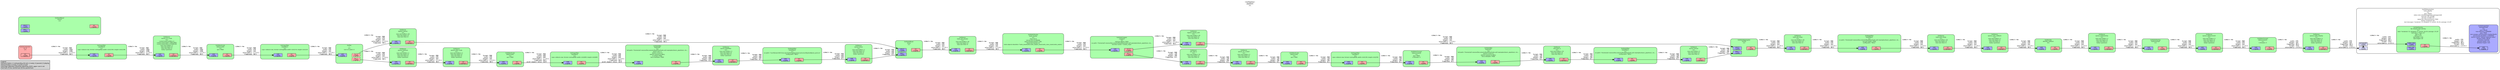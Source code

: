 digraph pipeline {
  rankdir=LR;
  fontname="sans";
  fontsize="10";
  labelloc=t;
  nodesep=.1;
  ranksep=.2;
  label="<GstPipeline>\npipeline0\n[>]";
  node [style="filled,rounded", shape=box, fontsize="9", fontname="sans", margin="0.0,0.0"];
  edge [labelfontsize="6", fontsize="9", fontname="monospace"];
  
  legend [
    pos="0,0!",
    margin="0.05,0.05",
    style="filled",
    label="Legend\lElement-States: [~] void-pending, [0] null, [-] ready, [=] paused, [>] playing\lPad-Activation: [-] none, [>] push, [<] pull\lPad-Flags: [b]locked, [f]lushing, [b]locking, [E]OS; upper-case is set\lPad-Task: [T] has started task, [t] has paused task\l",
  ];
  subgraph cluster_capsfilter3_0x28aeab40 {
    fontname="Bitstream Vera Sans";
    fontsize="8";
    style="filled,rounded";
    color=black;
    label="GstCapsFilter\ncapsfilter3\n[>]\ncaps=video/x-raw, format=(string)RGB, width=(int)128, height=(int)256";
    subgraph cluster_capsfilter3_0x28aeab40_sink {
      label="";
      style="invis";
      capsfilter3_0x28aeab40_sink_0x28ae4a40 [color=black, fillcolor="#aaaaff", label="sink\n[>][bfb]", height="0.2", style="filled,solid"];
    }

    subgraph cluster_capsfilter3_0x28aeab40_src {
      label="";
      style="invis";
      capsfilter3_0x28aeab40_src_0x28ae4c90 [color=black, fillcolor="#ffaaaa", label="src\n[>][bfb]", height="0.2", style="filled,solid"];
    }

    capsfilter3_0x28aeab40_sink_0x28ae4a40 -> capsfilter3_0x28aeab40_src_0x28ae4c90 [style="invis"];
    fillcolor="#aaffaa";
  }

  capsfilter3_0x28aeab40_src_0x28ae4c90 -> videoconvert0_0x28a75500_sink_0x28aa8e60 [label="video/x-raw\l              format: RGB\l               width: 128\l              height: 256\l           framerate: 0/1\l"]
  subgraph cluster_capsfilter2_0x28aea800 {
    fontname="Bitstream Vera Sans";
    fontsize="8";
    style="filled,rounded";
    color=black;
    label="GstCapsFilter\ncapsfilter2\n[>]\ncaps=video/x-raw, format=(string)RGB, width=(int)640, height=(int)640";
    subgraph cluster_capsfilter2_0x28aea800_sink {
      label="";
      style="invis";
      capsfilter2_0x28aea800_sink_0x28ae45a0 [color=black, fillcolor="#aaaaff", label="sink\n[>][bfb]", height="0.2", style="filled,solid"];
    }

    subgraph cluster_capsfilter2_0x28aea800_src {
      label="";
      style="invis";
      capsfilter2_0x28aea800_src_0x28ae47f0 [color=black, fillcolor="#ffaaaa", label="src\n[>][bfb]", height="0.2", style="filled,solid"];
    }

    capsfilter2_0x28aea800_sink_0x28ae45a0 -> capsfilter2_0x28aea800_src_0x28ae47f0 [style="invis"];
    fillcolor="#aaffaa";
  }

  capsfilter2_0x28aea800_src_0x28ae47f0 -> hailonet0_0x28a90040_sink_0x28a78fc0 [label="video/x-raw\l              format: RGB\l               width: 640\l              height: 640\l         colorimetry: 1:1:5:1\l           framerate: 30/1\l  pixel-aspect-ratio: 16/9\l"]
  subgraph cluster_capsfilter1_0x28aea4c0 {
    fontname="Bitstream Vera Sans";
    fontsize="8";
    style="filled,rounded";
    color=black;
    label="GstCapsFilter\ncapsfilter1\n[>]\ncaps=video/x-raw, format=(string)RGB, width=(int)576, height=(int)324";
    subgraph cluster_capsfilter1_0x28aea4c0_sink {
      label="";
      style="invis";
      capsfilter1_0x28aea4c0_sink_0x28ae4100 [color=black, fillcolor="#aaaaff", label="sink\n[>][bfb]", height="0.2", style="filled,solid"];
    }

    subgraph cluster_capsfilter1_0x28aea4c0_src {
      label="";
      style="invis";
      capsfilter1_0x28aea4c0_src_0x28ae4350 [color=black, fillcolor="#ffaaaa", label="src\n[>][bfb]", height="0.2", style="filled,solid"];
    }

    capsfilter1_0x28aea4c0_sink_0x28ae4100 -> capsfilter1_0x28aea4c0_src_0x28ae4350 [style="invis"];
    fillcolor="#aaffaa";
  }

  capsfilter1_0x28aea4c0_src_0x28ae4350 -> t_0x28a5b150_sink_0x28a577f0 [label="video/x-raw\l              format: RGB\l               width: 576\l              height: 324\l         colorimetry: 1:1:5:1\l           framerate: 30/1\l"]
  subgraph cluster_capsfilter0_0x28aea180 {
    fontname="Bitstream Vera Sans";
    fontsize="8";
    style="filled,rounded";
    color=black;
    label="GstCapsFilter\ncapsfilter0\n[>]\ncaps=video/x-raw, format=(string)RGB, width=(int)2304, height=(int)1296";
    subgraph cluster_capsfilter0_0x28aea180_sink {
      label="";
      style="invis";
      capsfilter0_0x28aea180_sink_0x28acbb20 [color=black, fillcolor="#aaaaff", label="sink\n[>][bfb]", height="0.2", style="filled,solid"];
    }

    subgraph cluster_capsfilter0_0x28aea180_src {
      label="";
      style="invis";
      capsfilter0_0x28aea180_src_0x28acbd70 [color=black, fillcolor="#ffaaaa", label="src\n[>][bfb]", height="0.2", style="filled,solid"];
    }

    capsfilter0_0x28aea180_sink_0x28acbb20 -> capsfilter0_0x28aea180_src_0x28acbd70 [style="invis"];
    fillcolor="#aaffaa";
  }

  capsfilter0_0x28aea180_src_0x28acbd70 -> queue_src_scale_0x28a66130_sink_0x28a56eb0 [label="video/x-raw\l              format: RGB\l               width: 2304\l              height: 1296\l         colorimetry: 1:1:5:1\l           framerate: 30/1\l"]
  subgraph cluster_hailo_display_0x28ae6050 {
    fontname="Bitstream Vera Sans";
    fontsize="8";
    style="filled,rounded";
    color=black;
    label="GstFPSDisplaySink\nhailo_display\n[>]\nsync=FALSE\nvideo-sink=(GstXvImageSink) xvimagesink0\nmax-fps=26.335588\nmin-fps=22.865733\nsignal-fps-measurements=TRUE\nframes-rendered=64\nlast-message=\"rendered: 53, dropped: 0, current: 26.34, average: 25.20\"";
    subgraph cluster_hailo_display_0x28ae6050_sink {
      label="";
      style="invis";
      _proxypad0_0x28a602b0 [color=black, fillcolor="#ddddff", label="proxypad0\n[>][bfb]", height="0.2", style="filled,solid"];
    hailo_display_0x28ae6050_sink_0x28ae8050 -> _proxypad0_0x28a602b0 [style=dashed, minlen=0]
      hailo_display_0x28ae6050_sink_0x28ae8050 [color=black, fillcolor="#ddddff", label="sink\n[>][bfb]", height="0.2", style="filled,solid"];
    }

    fillcolor="#ffffff";
    subgraph cluster_fps_display_text_overlay_0x2c064050 {
      fontname="Bitstream Vera Sans";
      fontsize="8";
      style="filled,rounded";
      color=black;
      label="GstTextOverlay\nfps-display-text-overlay\n[>]\ntext=\"rendered: 53, dropped: 0, current: 26.34, average: 25.20\"\nfont-desc=\"Sans 15\"\ntext-x=29\ntext-y=277\ntext-width=516\ntext-height=20";
      subgraph cluster_fps_display_text_overlay_0x2c064050_sink {
        label="";
        style="invis";
        fps_display_text_overlay_0x2c064050_video_sink_0x28ae4ee0 [color=black, fillcolor="#aaaaff", label="video_sink\n[>][bfb]", height="0.2", style="filled,solid"];
        fps_display_text_overlay_0x2c064050_text_sink_0x28ae5130 [color=black, fillcolor="#aaaaff", label="text_sink\n[>][bfb]", height="0.2", style="filled,solid"];
      }

      subgraph cluster_fps_display_text_overlay_0x2c064050_src {
        label="";
        style="invis";
        fps_display_text_overlay_0x2c064050_src_0x28ae5380 [color=black, fillcolor="#ffaaaa", label="src\n[>][bfb]", height="0.2", style="filled,solid"];
      }

      fps_display_text_overlay_0x2c064050_video_sink_0x28ae4ee0 -> fps_display_text_overlay_0x2c064050_src_0x28ae5380 [style="invis"];
      fillcolor="#aaffaa";
    }

    _proxypad0_0x28a602b0 -> fps_display_text_overlay_0x2c064050_video_sink_0x28ae4ee0 [label="video/x-raw\l               width: 576\l              height: 324\l           framerate: 30/1\l              format: YV12\l         colorimetry: 2:4:5:1\l"]
    fps_display_text_overlay_0x2c064050_src_0x28ae5380 -> xvimagesink0_0x28ae0760_sink_0x28acb8d0 [label="video/x-raw\l               width: 576\l              height: 324\l           framerate: 30/1\l              format: YV12\l         colorimetry: 2:4:5:1\l"]
    subgraph cluster_xvimagesink0_0x28ae0760 {
      fontname="Bitstream Vera Sans";
      fontsize="8";
      style="filled,rounded";
      color=black;
      label="GstXvImageSink\nxvimagesink0\n[>]\nsync=FALSE\nmax-lateness=5000000\nqos=TRUE\nlast-sample=((GstSample*) 0x28a39e20)\nprocessing-deadline=15000000\ndevice-name=\"glamor textured video\"\ndouble-buffer=FALSE\ncolorkey=526352\nwindow-width=576\nwindow-height=324";
      subgraph cluster_xvimagesink0_0x28ae0760_sink {
        label="";
        style="invis";
        xvimagesink0_0x28ae0760_sink_0x28acb8d0 [color=black, fillcolor="#aaaaff", label="sink\n[>][bfb]", height="0.2", style="filled,solid"];
      }

      fillcolor="#aaaaff";
    }

  }

  subgraph cluster_queue_hailo_display_0x28aad500 {
    fontname="Bitstream Vera Sans";
    fontsize="8";
    style="filled,rounded";
    color=black;
    label="GstQueue\nqueue_hailo_display\n[>]\nmax-size-buffers=3\nmax-size-bytes=0\nmax-size-time=0\nleaky=upstream";
    subgraph cluster_queue_hailo_display_0x28aad500_sink {
      label="";
      style="invis";
      queue_hailo_display_0x28aad500_sink_0x28acb430 [color=black, fillcolor="#aaaaff", label="sink\n[>][bfb]", height="0.2", style="filled,solid"];
    }

    subgraph cluster_queue_hailo_display_0x28aad500_src {
      label="";
      style="invis";
      queue_hailo_display_0x28aad500_src_0x28acb680 [color=black, fillcolor="#ffaaaa", label="src\n[>][bfb][T]", height="0.2", style="filled,solid"];
    }

    queue_hailo_display_0x28aad500_sink_0x28acb430 -> queue_hailo_display_0x28aad500_src_0x28acb680 [style="invis"];
    fillcolor="#aaffaa";
  }

  queue_hailo_display_0x28aad500_src_0x28acb680 -> hailo_display_0x28ae6050_sink_0x28ae8050 [label="video/x-raw\l               width: 576\l              height: 324\l           framerate: 30/1\l              format: YV12\l         colorimetry: 2:4:5:1\l"]
  subgraph cluster_videoconvert1_0x28a759e0 {
    fontname="Bitstream Vera Sans";
    fontsize="8";
    style="filled,rounded";
    color=black;
    label="GstVideoConvert\nvideoconvert1\n[>]\nn-threads=3";
    subgraph cluster_videoconvert1_0x28a759e0_sink {
      label="";
      style="invis";
      videoconvert1_0x28a759e0_sink_0x28acaf90 [color=black, fillcolor="#aaaaff", label="sink\n[>][bfb]", height="0.2", style="filled,solid"];
    }

    subgraph cluster_videoconvert1_0x28a759e0_src {
      label="";
      style="invis";
      videoconvert1_0x28a759e0_src_0x28acb1e0 [color=black, fillcolor="#ffaaaa", label="src\n[>][bfb]", height="0.2", style="filled,solid"];
    }

    videoconvert1_0x28a759e0_sink_0x28acaf90 -> videoconvert1_0x28a759e0_src_0x28acb1e0 [style="invis"];
    fillcolor="#aaffaa";
  }

  videoconvert1_0x28a759e0_src_0x28acb1e0 -> queue_hailo_display_0x28aad500_sink_0x28acb430 [label="video/x-raw\l               width: 576\l              height: 324\l           framerate: 30/1\l              format: YV12\l         colorimetry: 2:4:5:1\l"]
  subgraph cluster_queue_videoconvert_0x28aad200 {
    fontname="Bitstream Vera Sans";
    fontsize="8";
    style="filled,rounded";
    color=black;
    label="GstQueue\nqueue_videoconvert\n[>]\nmax-size-buffers=3\nmax-size-bytes=0\nmax-size-time=0\nleaky=upstream";
    subgraph cluster_queue_videoconvert_0x28aad200_sink {
      label="";
      style="invis";
      queue_videoconvert_0x28aad200_sink_0x28acaaf0 [color=black, fillcolor="#aaaaff", label="sink\n[>][bfb]", height="0.2", style="filled,solid"];
    }

    subgraph cluster_queue_videoconvert_0x28aad200_src {
      label="";
      style="invis";
      queue_videoconvert_0x28aad200_src_0x28acad40 [color=black, fillcolor="#ffaaaa", label="src\n[>][bfb][T]", height="0.2", style="filled,solid"];
    }

    queue_videoconvert_0x28aad200_sink_0x28acaaf0 -> queue_videoconvert_0x28aad200_src_0x28acad40 [style="invis"];
    fillcolor="#aaffaa";
  }

  queue_videoconvert_0x28aad200_src_0x28acad40 -> videoconvert1_0x28a759e0_sink_0x28acaf90 [label="video/x-raw\l              format: RGB\l               width: 576\l              height: 324\l         colorimetry: 1:1:5:1\l           framerate: 30/1\l"]
  subgraph cluster_hailooverlay0_0x28ace270 {
    fontname="Bitstream Vera Sans";
    fontsize="8";
    style="filled,rounded";
    color=black;
    label="GstHailoOverlay\nhailooverlay0\n[>]";
    subgraph cluster_hailooverlay0_0x28ace270_sink {
      label="";
      style="invis";
      hailooverlay0_0x28ace270_sink_0x28aca650 [color=black, fillcolor="#aaaaff", label="sink\n[>][bfb]", height="0.2", style="filled,solid"];
    }

    subgraph cluster_hailooverlay0_0x28ace270_src {
      label="";
      style="invis";
      hailooverlay0_0x28ace270_src_0x28aca8a0 [color=black, fillcolor="#ffaaaa", label="src\n[>][bfb]", height="0.2", style="filled,solid"];
    }

    hailooverlay0_0x28ace270_sink_0x28aca650 -> hailooverlay0_0x28ace270_src_0x28aca8a0 [style="invis"];
    fillcolor="#aaffaa";
  }

  hailooverlay0_0x28ace270_src_0x28aca8a0 -> queue_videoconvert_0x28aad200_sink_0x28acaaf0 [label="video/x-raw\l              format: RGB\l               width: 576\l              height: 324\l         colorimetry: 1:1:5:1\l           framerate: 30/1\l"]
  subgraph cluster_queue_hailooverlay_0x28aacf00 {
    fontname="Bitstream Vera Sans";
    fontsize="8";
    style="filled,rounded";
    color=black;
    label="GstQueue\nqueue_hailooverlay\n[>]\nmax-size-buffers=3\nmax-size-bytes=0\nmax-size-time=0\nleaky=upstream";
    subgraph cluster_queue_hailooverlay_0x28aacf00_sink {
      label="";
      style="invis";
      queue_hailooverlay_0x28aacf00_sink_0x28aca1b0 [color=black, fillcolor="#aaaaff", label="sink\n[>][bfb]", height="0.2", style="filled,solid"];
    }

    subgraph cluster_queue_hailooverlay_0x28aacf00_src {
      label="";
      style="invis";
      queue_hailooverlay_0x28aacf00_src_0x28aca400 [color=black, fillcolor="#ffaaaa", label="src\n[>][bfb][T]", height="0.2", style="filled,solid"];
    }

    queue_hailooverlay_0x28aacf00_sink_0x28aca1b0 -> queue_hailooverlay_0x28aacf00_src_0x28aca400 [style="invis"];
    fillcolor="#aaffaa";
  }

  queue_hailooverlay_0x28aacf00_src_0x28aca400 -> hailooverlay0_0x28ace270_sink_0x28aca650 [label="video/x-raw\l              format: RGB\l               width: 576\l              height: 324\l         colorimetry: 1:1:5:1\l           framerate: 30/1\l"]
  subgraph cluster_identity_callback_0x28ac42c0 {
    fontname="Bitstream Vera Sans";
    fontsize="8";
    style="filled,rounded";
    color=black;
    label="GstIdentity\nidentity_callback\n[>]";
    subgraph cluster_identity_callback_0x28ac42c0_sink {
      label="";
      style="invis";
      identity_callback_0x28ac42c0_sink_0x28ab5a40 [color=black, fillcolor="#aaaaff", label="sink\n[>][bfb]", height="0.2", style="filled,solid"];
    }

    subgraph cluster_identity_callback_0x28ac42c0_src {
      label="";
      style="invis";
      identity_callback_0x28ac42c0_src_0x28ab5c90 [color=black, fillcolor="#ffaaaa", label="src\n[>][bfb]", height="0.2", style="filled,solid"];
    }

    identity_callback_0x28ac42c0_sink_0x28ab5a40 -> identity_callback_0x28ac42c0_src_0x28ab5c90 [style="invis"];
    fillcolor="#aaffaa";
  }

  identity_callback_0x28ac42c0_src_0x28ab5c90 -> queue_hailooverlay_0x28aacf00_sink_0x28aca1b0 [label="video/x-raw\l              format: RGB\l               width: 576\l              height: 324\l         colorimetry: 1:1:5:1\l           framerate: 30/1\l"]
  subgraph cluster_queue_user_callback_0x28aacc00 {
    fontname="Bitstream Vera Sans";
    fontsize="8";
    style="filled,rounded";
    color=black;
    label="GstQueue\nqueue_user_callback\n[>]\nmax-size-buffers=3\nmax-size-bytes=0\nmax-size-time=0\nleaky=upstream";
    subgraph cluster_queue_user_callback_0x28aacc00_sink {
      label="";
      style="invis";
      queue_user_callback_0x28aacc00_sink_0x28ab55a0 [color=black, fillcolor="#aaaaff", label="sink\n[>][bfb]", height="0.2", style="filled,solid"];
    }

    subgraph cluster_queue_user_callback_0x28aacc00_src {
      label="";
      style="invis";
      queue_user_callback_0x28aacc00_src_0x28ab57f0 [color=black, fillcolor="#ffaaaa", label="src\n[>][bfb][T]", height="0.2", style="filled,solid"];
    }

    queue_user_callback_0x28aacc00_sink_0x28ab55a0 -> queue_user_callback_0x28aacc00_src_0x28ab57f0 [style="invis"];
    fillcolor="#aaffaa";
  }

  queue_user_callback_0x28aacc00_src_0x28ab57f0 -> identity_callback_0x28ac42c0_sink_0x28ab5a40 [label="video/x-raw\l              format: RGB\l               width: 576\l              height: 324\l         colorimetry: 1:1:5:1\l           framerate: 30/1\l"]
  subgraph cluster_hailo_post_draw_0x28aac900 {
    fontname="Bitstream Vera Sans";
    fontsize="8";
    style="filled,rounded";
    color=black;
    label="GstQueue\nhailo_post_draw\n[>]\nmax-size-buffers=30\nmax-size-bytes=0\nmax-size-time=0";
    subgraph cluster_hailo_post_draw_0x28aac900_sink {
      label="";
      style="invis";
      hailo_post_draw_0x28aac900_sink_0x28ab5100 [color=black, fillcolor="#aaaaff", label="sink\n[>][bfb]", height="0.2", style="filled,solid"];
    }

    subgraph cluster_hailo_post_draw_0x28aac900_src {
      label="";
      style="invis";
      hailo_post_draw_0x28aac900_src_0x28ab5350 [color=black, fillcolor="#ffaaaa", label="src\n[>][bfb][T]", height="0.2", style="filled,solid"];
    }

    hailo_post_draw_0x28aac900_sink_0x28ab5100 -> hailo_post_draw_0x28aac900_src_0x28ab5350 [style="invis"];
    fillcolor="#aaffaa";
  }

  hailo_post_draw_0x28aac900_src_0x28ab5350 -> queue_user_callback_0x28aacc00_sink_0x28ab55a0 [label="video/x-raw\l              format: RGB\l               width: 576\l              height: 324\l         colorimetry: 1:1:5:1\l           framerate: 30/1\l"]
  subgraph cluster_hailofilter2_0x28a9a810 {
    fontname="Bitstream Vera Sans";
    fontsize="8";
    style="filled,rounded";
    color=black;
    label="GstHailofilter\nhailofilter2\n[>]\nso-path=\"/home/rpi5-reanov/Documents/RoadFlea/hailo-rpi5-examples/basic_pipelines/../re…\nuse-gst-buffer=TRUE\nconfig-path=\"NULL\"";
    subgraph cluster_hailofilter2_0x28a9a810_sink {
      label="";
      style="invis";
      hailofilter2_0x28a9a810_sink_0x28ab4c60 [color=black, fillcolor="#aaaaff", label="sink\n[>][bfb]", height="0.2", style="filled,solid"];
    }

    subgraph cluster_hailofilter2_0x28a9a810_src {
      label="";
      style="invis";
      hailofilter2_0x28a9a810_src_0x28ab4eb0 [color=black, fillcolor="#ffaaaa", label="src\n[>][bfb]", height="0.2", style="filled,solid"];
    }

    hailofilter2_0x28a9a810_sink_0x28ab4c60 -> hailofilter2_0x28a9a810_src_0x28ab4eb0 [style="invis"];
    fillcolor="#aaffaa";
  }

  hailofilter2_0x28a9a810_src_0x28ab4eb0 -> hailo_post_draw_0x28aac900_sink_0x28ab5100 [label="video/x-raw\l              format: RGB\l               width: 576\l              height: 324\l         colorimetry: 1:1:5:1\l           framerate: 30/1\l"]
  subgraph cluster_hailo_pre_draw_0x28aac600 {
    fontname="Bitstream Vera Sans";
    fontsize="8";
    style="filled,rounded";
    color=black;
    label="GstQueue\nhailo_pre_draw\n[>]\nmax-size-buffers=30\nmax-size-bytes=0\nmax-size-time=0";
    subgraph cluster_hailo_pre_draw_0x28aac600_sink {
      label="";
      style="invis";
      hailo_pre_draw_0x28aac600_sink_0x28ab47c0 [color=black, fillcolor="#aaaaff", label="sink\n[>][bfb]", height="0.2", style="filled,solid"];
    }

    subgraph cluster_hailo_pre_draw_0x28aac600_src {
      label="";
      style="invis";
      hailo_pre_draw_0x28aac600_src_0x28ab4a10 [color=black, fillcolor="#ffaaaa", label="src\n[>][bfb][T]", height="0.2", style="filled,solid"];
    }

    hailo_pre_draw_0x28aac600_sink_0x28ab47c0 -> hailo_pre_draw_0x28aac600_src_0x28ab4a10 [style="invis"];
    fillcolor="#aaffaa";
  }

  hailo_pre_draw_0x28aac600_src_0x28ab4a10 -> hailofilter2_0x28a9a810_sink_0x28ab4c60 [label="video/x-raw\l              format: RGB\l               width: 576\l              height: 324\l         colorimetry: 1:1:5:1\l           framerate: 30/1\l"]
  subgraph cluster_queue_hmux2_0x28aac300 {
    fontname="Bitstream Vera Sans";
    fontsize="8";
    style="filled,rounded";
    color=black;
    label="GstQueue\nqueue_hmux2\n[>]\nmax-size-buffers=3\nmax-size-bytes=0\nmax-size-time=0";
    subgraph cluster_queue_hmux2_0x28aac300_sink {
      label="";
      style="invis";
      queue_hmux2_0x28aac300_sink_0x28ab4320 [color=black, fillcolor="#aaaaff", label="sink\n[>][bfb]", height="0.2", style="filled,solid"];
    }

    subgraph cluster_queue_hmux2_0x28aac300_src {
      label="";
      style="invis";
      queue_hmux2_0x28aac300_src_0x28ab4570 [color=black, fillcolor="#ffaaaa", label="src\n[>][bfb][T]", height="0.2", style="filled,solid"];
    }

    queue_hmux2_0x28aac300_sink_0x28ab4320 -> queue_hmux2_0x28aac300_src_0x28ab4570 [style="invis"];
    fillcolor="#aaffaa";
  }

  queue_hmux2_0x28aac300_src_0x28ab4570 -> hmux2_0x28a55430_sink_1_0x28a9d660 [label="video/x-raw\l              format: RGB\l               width: 128\l              height: 256\l           framerate: 0/1\l"]
  subgraph cluster_hailofilter1_0x28a9a4a0 {
    fontname="Bitstream Vera Sans";
    fontsize="8";
    style="filled,rounded";
    color=black;
    label="GstHailofilter\nhailofilter1\n[>]\nso-path=\"/home/rpi5-reanov/Documents/RoadFlea/hailo-rpi5-examples/basic_pipelines/../re…\nconfig-path=\"NULL\"";
    subgraph cluster_hailofilter1_0x28a9a4a0_sink {
      label="";
      style="invis";
      hailofilter1_0x28a9a4a0_sink_0x28aa9c40 [color=black, fillcolor="#aaaaff", label="sink\n[>][bfb]", height="0.2", style="filled,solid"];
    }

    subgraph cluster_hailofilter1_0x28a9a4a0_src {
      label="";
      style="invis";
      hailofilter1_0x28a9a4a0_src_0x28ab40d0 [color=black, fillcolor="#ffaaaa", label="src\n[>][bfb]", height="0.2", style="filled,solid"];
    }

    hailofilter1_0x28a9a4a0_sink_0x28aa9c40 -> hailofilter1_0x28a9a4a0_src_0x28ab40d0 [style="invis"];
    fillcolor="#aaffaa";
  }

  hailofilter1_0x28a9a4a0_src_0x28ab40d0 -> queue_hmux2_0x28aac300_sink_0x28ab4320 [label="video/x-raw\l              format: RGB\l               width: 128\l              height: 256\l           framerate: 0/1\l"]
  subgraph cluster_reid_post_q_0x28aac000 {
    fontname="Bitstream Vera Sans";
    fontsize="8";
    style="filled,rounded";
    color=black;
    label="GstQueue\nreid_post_q\n[>]\nmax-size-buffers=10\nmax-size-bytes=0\nmax-size-time=0";
    subgraph cluster_reid_post_q_0x28aac000_sink {
      label="";
      style="invis";
      reid_post_q_0x28aac000_sink_0x28aa97a0 [color=black, fillcolor="#aaaaff", label="sink\n[>][bfb]", height="0.2", style="filled,solid"];
    }

    subgraph cluster_reid_post_q_0x28aac000_src {
      label="";
      style="invis";
      reid_post_q_0x28aac000_src_0x28aa99f0 [color=black, fillcolor="#ffaaaa", label="src\n[>][bfb][T]", height="0.2", style="filled,solid"];
    }

    reid_post_q_0x28aac000_sink_0x28aa97a0 -> reid_post_q_0x28aac000_src_0x28aa99f0 [style="invis"];
    fillcolor="#aaffaa";
  }

  reid_post_q_0x28aac000_src_0x28aa99f0 -> hailofilter1_0x28a9a4a0_sink_0x28aa9c40 [label="video/x-raw\l              format: RGB\l               width: 128\l              height: 256\l           framerate: 0/1\l"]
  subgraph cluster_hailonet1_0x28a90570 {
    fontname="Bitstream Vera Sans";
    fontsize="8";
    style="filled,rounded";
    color=black;
    label="GstHailoNet\nhailonet1\n[>]\nhef-path=\"/home/rpi5-reanov/Documents/RoadFlea/hailo-rpi5-examples/basic_pipelines/../re…\ndevice-count=0\nvdevice-group-id=NULL\nforce-writable=TRUE";
    subgraph cluster_hailonet1_0x28a90570_sink {
      label="";
      style="invis";
      hailonet1_0x28a90570_sink_0x28aa9300 [color=black, fillcolor="#aaaaff", label="sink\n[>][bfb]", height="0.2", style="filled,solid"];
    }

    subgraph cluster_hailonet1_0x28a90570_src {
      label="";
      style="invis";
      hailonet1_0x28a90570_src_0x28aa9550 [color=black, fillcolor="#ffaaaa", label="src\n[>][bfb]", height="0.2", style="filled,solid"];
    }

    hailonet1_0x28a90570_sink_0x28aa9300 -> hailonet1_0x28a90570_src_0x28aa9550 [style="invis"];
    fillcolor="#aaffaa";
  }

  hailonet1_0x28a90570_src_0x28aa9550 -> reid_post_q_0x28aac000_sink_0x28aa97a0 [label="video/x-raw\l              format: RGB\l               width: 128\l              height: 256\l           framerate: 0/1\l"]
  subgraph cluster_videoconvert0_0x28a75500 {
    fontname="Bitstream Vera Sans";
    fontsize="8";
    style="filled,rounded";
    color=black;
    label="GstVideoConvert\nvideoconvert0\n[>]\nqos=TRUE\nn-threads=3";
    subgraph cluster_videoconvert0_0x28a75500_sink {
      label="";
      style="invis";
      videoconvert0_0x28a75500_sink_0x28aa8e60 [color=black, fillcolor="#aaaaff", label="sink\n[>][bfb]", height="0.2", style="filled,solid"];
    }

    subgraph cluster_videoconvert0_0x28a75500_src {
      label="";
      style="invis";
      videoconvert0_0x28a75500_src_0x28aa90b0 [color=black, fillcolor="#ffaaaa", label="src\n[>][bfb]", height="0.2", style="filled,solid"];
    }

    videoconvert0_0x28a75500_sink_0x28aa8e60 -> videoconvert0_0x28a75500_src_0x28aa90b0 [style="invis"];
    fillcolor="#aaffaa";
  }

  videoconvert0_0x28a75500_src_0x28aa90b0 -> hailonet1_0x28a90570_sink_0x28aa9300 [label="video/x-raw\l              format: RGB\l               width: 128\l              height: 256\l           framerate: 0/1\l"]
  subgraph cluster_videoscale2_0x28a75020 {
    fontname="Bitstream Vera Sans";
    fontsize="8";
    style="filled,rounded";
    color=black;
    label="GstVideoScale\nvideoscale2\n[>]\nqos=TRUE";
    subgraph cluster_videoscale2_0x28a75020_sink {
      label="";
      style="invis";
      videoscale2_0x28a75020_sink_0x28aa89c0 [color=black, fillcolor="#aaaaff", label="sink\n[>][bfb]", height="0.2", style="filled,solid"];
    }

    subgraph cluster_videoscale2_0x28a75020_src {
      label="";
      style="invis";
      videoscale2_0x28a75020_src_0x28aa8c10 [color=black, fillcolor="#ffaaaa", label="src\n[>][bfb]", height="0.2", style="filled,solid"];
    }

    videoscale2_0x28a75020_sink_0x28aa89c0 -> videoscale2_0x28a75020_src_0x28aa8c10 [style="invis"];
    fillcolor="#aaffaa";
  }

  videoscale2_0x28a75020_src_0x28aa8c10 -> capsfilter3_0x28aeab40_sink_0x28ae4a40 [label="video/x-raw\l              format: RGB\l               width: 128\l              height: 256\l           framerate: 0/1\l"]
  subgraph cluster_queue_src_scale2_0x28a67c30 {
    fontname="Bitstream Vera Sans";
    fontsize="8";
    style="filled,rounded";
    color=black;
    label="GstQueue\nqueue_src_scale2\n[>]\nmax-size-buffers=3\nmax-size-bytes=0\nmax-size-time=0";
    subgraph cluster_queue_src_scale2_0x28a67c30_sink {
      label="";
      style="invis";
      queue_src_scale2_0x28a67c30_sink_0x28aa8520 [color=black, fillcolor="#aaaaff", label="sink\n[>][bfb]", height="0.2", style="filled,solid"];
    }

    subgraph cluster_queue_src_scale2_0x28a67c30_src {
      label="";
      style="invis";
      queue_src_scale2_0x28a67c30_src_0x28aa8770 [color=black, fillcolor="#ffaaaa", label="src\n[>][bfb][T]", height="0.2", style="filled,solid"];
    }

    queue_src_scale2_0x28a67c30_sink_0x28aa8520 -> queue_src_scale2_0x28a67c30_src_0x28aa8770 [style="invis"];
    fillcolor="#aaffaa";
  }

  queue_src_scale2_0x28a67c30_src_0x28aa8770 -> videoscale2_0x28a75020_sink_0x28aa89c0 [label="video/x-raw\l              format: RGB\l               width: 128\l              height: 256\l           framerate: 0/1\l"]
  subgraph cluster_pre_reid_q_0x28a67930 {
    fontname="Bitstream Vera Sans";
    fontsize="8";
    style="filled,rounded";
    color=black;
    label="GstQueue\npre_reid_q\n[>]\nmax-size-buffers=10\nmax-size-bytes=0\nmax-size-time=0";
    subgraph cluster_pre_reid_q_0x28a67930_sink {
      label="";
      style="invis";
      pre_reid_q_0x28a67930_sink_0x28aa8080 [color=black, fillcolor="#aaaaff", label="sink\n[>][bfb]", height="0.2", style="filled,solid"];
    }

    subgraph cluster_pre_reid_q_0x28a67930_src {
      label="";
      style="invis";
      pre_reid_q_0x28a67930_src_0x28aa82d0 [color=black, fillcolor="#ffaaaa", label="src\n[>][bfb][T]", height="0.2", style="filled,solid"];
    }

    pre_reid_q_0x28a67930_sink_0x28aa8080 -> pre_reid_q_0x28a67930_src_0x28aa82d0 [style="invis"];
    fillcolor="#aaffaa";
  }

  pre_reid_q_0x28a67930_src_0x28aa82d0 -> queue_src_scale2_0x28a67c30_sink_0x28aa8520 [label="video/x-raw\l              format: RGB\l               width: 128\l              height: 256\l           framerate: 0/1\l"]
  subgraph cluster_bypass_queue_reid_0x28a67630 {
    fontname="Bitstream Vera Sans";
    fontsize="8";
    style="filled,rounded";
    color=black;
    label="GstQueue\nbypass_queue_reid\n[>]\nmax-size-buffers=20\nmax-size-bytes=0\nmax-size-time=0";
    subgraph cluster_bypass_queue_reid_0x28a67630_sink {
      label="";
      style="invis";
      bypass_queue_reid_0x28a67630_sink_0x28a9db00 [color=black, fillcolor="#aaaaff", label="sink\n[>][bfb]", height="0.2", style="filled,solid"];
    }

    subgraph cluster_bypass_queue_reid_0x28a67630_src {
      label="";
      style="invis";
      bypass_queue_reid_0x28a67630_src_0x28a9dd50 [color=black, fillcolor="#ffaaaa", label="src\n[>][bfb][T]", height="0.2", style="filled,solid"];
    }

    bypass_queue_reid_0x28a67630_sink_0x28a9db00 -> bypass_queue_reid_0x28a67630_src_0x28a9dd50 [style="invis"];
    fillcolor="#aaffaa";
  }

  bypass_queue_reid_0x28a67630_src_0x28a9dd50 -> hmux2_0x28a55430_sink_0_0x28a9d410 [label="video/x-raw\l              format: RGB\l               width: 576\l              height: 324\l         colorimetry: 1:1:5:1\l           framerate: 30/1\l"]
  subgraph cluster_hmux2_0x28a55430 {
    fontname="Bitstream Vera Sans";
    fontsize="8";
    style="filled,rounded";
    color=black;
    label="GstHailoAggregator\nhmux2\n[>]";
    subgraph cluster_hmux2_0x28a55430_sink {
      label="";
      style="invis";
      hmux2_0x28a55430_sink_0_0x28a9d410 [color=black, fillcolor="#aaaaff", label="sink_0\n[>][bfb]", height="0.2", style="filled,solid"];
      hmux2_0x28a55430_sink_1_0x28a9d660 [color=black, fillcolor="#aaaaff", label="sink_1\n[>][bfb]", height="0.2", style="filled,solid"];
    }

    subgraph cluster_hmux2_0x28a55430_src {
      label="";
      style="invis";
      hmux2_0x28a55430_src_0x28a9d8b0 [color=black, fillcolor="#ffaaaa", label="src\n[>][bfb]", height="0.2", style="filled,solid"];
    }

    hmux2_0x28a55430_sink_0_0x28a9d410 -> hmux2_0x28a55430_src_0x28a9d8b0 [style="invis"];
    fillcolor="#aaffaa";
  }

  hmux2_0x28a55430_src_0x28a9d8b0 -> hailo_pre_draw_0x28aac600_sink_0x28ab47c0 [label="video/x-raw\l              format: RGB\l               width: 576\l              height: 324\l         colorimetry: 1:1:5:1\l           framerate: 30/1\l"]
  subgraph cluster_cropper2_0x28aa4000 {
    fontname="Bitstream Vera Sans";
    fontsize="8";
    style="filled,rounded";
    color=black;
    label="GstHailoCropper\ncropper2\n[>]\ninternal-offset=TRUE\nso-path=\"/home/rpi5-reanov/Documents/RoadFlea/hailo-rpi5-examples/basic_pipelines/../re…\nfunction-name=\"create_crops\"";
    subgraph cluster_cropper2_0x28aa4000_sink {
      label="";
      style="invis";
      cropper2_0x28aa4000_sink_0x28a9cd20 [color=black, fillcolor="#aaaaff", label="sink\n[>][bfb]", height="0.2", style="filled,solid"];
    }

    subgraph cluster_cropper2_0x28aa4000_src {
      label="";
      style="invis";
      cropper2_0x28aa4000_src_0_0x28a9cf70 [color=black, fillcolor="#ffaaaa", label="src_0\n[>][bfb]", height="0.2", style="filled,solid"];
      cropper2_0x28aa4000_src_1_0x28a9d1c0 [color=black, fillcolor="#ffaaaa", label="src_1\n[>][bfb]", height="0.2", style="filled,solid"];
    }

    cropper2_0x28aa4000_sink_0x28a9cd20 -> cropper2_0x28aa4000_src_0_0x28a9cf70 [style="invis"];
    fillcolor="#aaffaa";
  }

  cropper2_0x28aa4000_src_0_0x28a9cf70 -> bypass_queue_reid_0x28a67630_sink_0x28a9db00 [label="video/x-raw\l              format: RGB\l               width: 576\l              height: 324\l         colorimetry: 1:1:5:1\l           framerate: 30/1\l"]
  cropper2_0x28aa4000_src_1_0x28a9d1c0 -> pre_reid_q_0x28a67930_sink_0x28aa8080 [label="video/x-raw\l              format: RGB\l               width: 128\l              height: 256\l           framerate: 0/1\l"]
  subgraph cluster_hailo_tracker_0x28a74ad0 {
    fontname="Bitstream Vera Sans";
    fontsize="8";
    style="filled,rounded";
    color=black;
    label="GstHailoTracker\nhailo_tracker\n[>]\nclass-id=0\ninit-iou-thr=0.300000\nkeep-tracked-frames=300\nkeep-lost-frames=8\nhailo-objects-blacklist=\"hailo_landmarks,hailo_depth_mask,hailo_class_mask,hailo_matrix,\"";
    subgraph cluster_hailo_tracker_0x28a74ad0_sink {
      label="";
      style="invis";
      hailo_tracker_0x28a74ad0_sink_0x28a9c880 [color=black, fillcolor="#aaaaff", label="sink\n[>][bfb]", height="0.2", style="filled,solid"];
    }

    subgraph cluster_hailo_tracker_0x28a74ad0_src {
      label="";
      style="invis";
      hailo_tracker_0x28a74ad0_src_0x28a9cad0 [color=black, fillcolor="#ffaaaa", label="src\n[>][bfb]", height="0.2", style="filled,solid"];
    }

    hailo_tracker_0x28a74ad0_sink_0x28a9c880 -> hailo_tracker_0x28a74ad0_src_0x28a9cad0 [style="invis"];
    fillcolor="#aaffaa";
  }

  hailo_tracker_0x28a74ad0_src_0x28a9cad0 -> cropper2_0x28aa4000_sink_0x28a9cd20 [label="video/x-raw\l              format: RGB\l               width: 576\l              height: 324\l         colorimetry: 1:1:5:1\l           framerate: 30/1\l"]
  subgraph cluster_hailo_pre_tracker_0x28a67330 {
    fontname="Bitstream Vera Sans";
    fontsize="8";
    style="filled,rounded";
    color=black;
    label="GstQueue\nhailo_pre_tracker\n[>]\nmax-size-buffers=30\nmax-size-bytes=0\nmax-size-time=0";
    subgraph cluster_hailo_pre_tracker_0x28a67330_sink {
      label="";
      style="invis";
      hailo_pre_tracker_0x28a67330_sink_0x28a9c3e0 [color=black, fillcolor="#aaaaff", label="sink\n[>][bfb]", height="0.2", style="filled,solid"];
    }

    subgraph cluster_hailo_pre_tracker_0x28a67330_src {
      label="";
      style="invis";
      hailo_pre_tracker_0x28a67330_src_0x28a9c630 [color=black, fillcolor="#ffaaaa", label="src\n[>][bfb][T]", height="0.2", style="filled,solid"];
    }

    hailo_pre_tracker_0x28a67330_sink_0x28a9c3e0 -> hailo_pre_tracker_0x28a67330_src_0x28a9c630 [style="invis"];
    fillcolor="#aaffaa";
  }

  hailo_pre_tracker_0x28a67330_src_0x28a9c630 -> hailo_tracker_0x28a74ad0_sink_0x28a9c880 [label="video/x-raw\l              format: RGB\l               width: 576\l              height: 324\l         colorimetry: 1:1:5:1\l           framerate: 30/1\l"]
  subgraph cluster_queue_hmux_0x28a67030 {
    fontname="Bitstream Vera Sans";
    fontsize="8";
    style="filled,rounded";
    color=black;
    label="GstQueue\nqueue_hmux\n[>]\nmax-size-buffers=3\nmax-size-bytes=0\nmax-size-time=0\nleaky=upstream";
    subgraph cluster_queue_hmux_0x28a67030_sink {
      label="";
      style="invis";
      queue_hmux_0x28a67030_sink_0x28a79da0 [color=black, fillcolor="#aaaaff", label="sink\n[>][bfb]", height="0.2", style="filled,solid"];
    }

    subgraph cluster_queue_hmux_0x28a67030_src {
      label="";
      style="invis";
      queue_hmux_0x28a67030_src_0x28a9c190 [color=black, fillcolor="#ffaaaa", label="src\n[>][bfb][T]", height="0.2", style="filled,solid"];
    }

    queue_hmux_0x28a67030_sink_0x28a79da0 -> queue_hmux_0x28a67030_src_0x28a9c190 [style="invis"];
    fillcolor="#aaffaa";
  }

  queue_hmux_0x28a67030_src_0x28a9c190 -> hmux_0x28a55070_sink_1_0x28a56320 [label="video/x-raw\l              format: RGB\l               width: 640\l              height: 640\l           framerate: 0/1\l"]
  subgraph cluster_hailofilter0_0x28a9a130 {
    fontname="Bitstream Vera Sans";
    fontsize="8";
    style="filled,rounded";
    color=black;
    label="GstHailofilter\nhailofilter0\n[>]\nso-path=\"/usr/lib/aarch64-linux-gnu/hailo/tappas//post-process/libyolov8pose_post.so\"\nconfig-path=\"NULL\"";
    subgraph cluster_hailofilter0_0x28a9a130_sink {
      label="";
      style="invis";
      hailofilter0_0x28a9a130_sink_0x28a79900 [color=black, fillcolor="#aaaaff", label="sink\n[>][bfb]", height="0.2", style="filled,solid"];
    }

    subgraph cluster_hailofilter0_0x28a9a130_src {
      label="";
      style="invis";
      hailofilter0_0x28a9a130_src_0x28a79b50 [color=black, fillcolor="#ffaaaa", label="src\n[>][bfb]", height="0.2", style="filled,solid"];
    }

    hailofilter0_0x28a9a130_sink_0x28a79900 -> hailofilter0_0x28a9a130_src_0x28a79b50 [style="invis"];
    fillcolor="#aaffaa";
  }

  hailofilter0_0x28a9a130_src_0x28a79b50 -> queue_hmux_0x28a67030_sink_0x28a79da0 [label="video/x-raw\l              format: RGB\l               width: 640\l              height: 640\l           framerate: 0/1\l"]
  subgraph cluster_queue_hailofilter_0x28a66d30 {
    fontname="Bitstream Vera Sans";
    fontsize="8";
    style="filled,rounded";
    color=black;
    label="GstQueue\nqueue_hailofilter\n[>]\nmax-size-buffers=3\nmax-size-bytes=0\nmax-size-time=0\nleaky=upstream";
    subgraph cluster_queue_hailofilter_0x28a66d30_sink {
      label="";
      style="invis";
      queue_hailofilter_0x28a66d30_sink_0x28a79460 [color=black, fillcolor="#aaaaff", label="sink\n[>][bfb]", height="0.2", style="filled,solid"];
    }

    subgraph cluster_queue_hailofilter_0x28a66d30_src {
      label="";
      style="invis";
      queue_hailofilter_0x28a66d30_src_0x28a796b0 [color=black, fillcolor="#ffaaaa", label="src\n[>][bfb][T]", height="0.2", style="filled,solid"];
    }

    queue_hailofilter_0x28a66d30_sink_0x28a79460 -> queue_hailofilter_0x28a66d30_src_0x28a796b0 [style="invis"];
    fillcolor="#aaffaa";
  }

  queue_hailofilter_0x28a66d30_src_0x28a796b0 -> hailofilter0_0x28a9a130_sink_0x28a79900 [label="video/x-raw\l              format: RGB\l               width: 640\l              height: 640\l           framerate: 0/1\l"]
  subgraph cluster_hailonet0_0x28a90040 {
    fontname="Bitstream Vera Sans";
    fontsize="8";
    style="filled,rounded";
    color=black;
    label="GstHailoNet\nhailonet0\n[>]\nhef-path=\"/home/rpi5-reanov/Documents/RoadFlea/hailo-rpi5-examples/basic_pipelines/../re…\nbatch-size=2\ndevice-count=0\nvdevice-group-id=NULL\nis-active=TRUE\nforce-writable=TRUE";
    subgraph cluster_hailonet0_0x28a90040_sink {
      label="";
      style="invis";
      hailonet0_0x28a90040_sink_0x28a78fc0 [color=black, fillcolor="#aaaaff", label="sink\n[>][bfb]", height="0.2", style="filled,solid"];
    }

    subgraph cluster_hailonet0_0x28a90040_src {
      label="";
      style="invis";
      hailonet0_0x28a90040_src_0x28a79210 [color=black, fillcolor="#ffaaaa", label="src\n[>][bfb]", height="0.2", style="filled,solid"];
    }

    hailonet0_0x28a90040_sink_0x28a78fc0 -> hailonet0_0x28a90040_src_0x28a79210 [style="invis"];
    fillcolor="#aaffaa";
  }

  hailonet0_0x28a90040_src_0x28a79210 -> queue_hailofilter_0x28a66d30_sink_0x28a79460 [label="video/x-raw\l              format: RGB\l               width: 640\l              height: 640\l           framerate: 0/1\l"]
  subgraph cluster_videoscale1_0x28a74660 {
    fontname="Bitstream Vera Sans";
    fontsize="8";
    style="filled,rounded";
    color=black;
    label="GstVideoScale\nvideoscale1\n[>]\nqos=TRUE";
    subgraph cluster_videoscale1_0x28a74660_sink {
      label="";
      style="invis";
      videoscale1_0x28a74660_sink_0x28a78b20 [color=black, fillcolor="#aaaaff", label="sink\n[>][bfb]", height="0.2", style="filled,solid"];
    }

    subgraph cluster_videoscale1_0x28a74660_src {
      label="";
      style="invis";
      videoscale1_0x28a74660_src_0x28a78d70 [color=black, fillcolor="#ffaaaa", label="src\n[>][bfb]", height="0.2", style="filled,solid"];
    }

    videoscale1_0x28a74660_sink_0x28a78b20 -> videoscale1_0x28a74660_src_0x28a78d70 [style="invis"];
    fillcolor="#aaffaa";
  }

  videoscale1_0x28a74660_src_0x28a78d70 -> capsfilter2_0x28aea800_sink_0x28ae45a0 [label="video/x-raw\l              format: RGB\l               width: 640\l              height: 640\l         colorimetry: 1:1:5:1\l           framerate: 30/1\l  pixel-aspect-ratio: 16/9\l"]
  subgraph cluster_queue_yolo_scale_0x28a66a30 {
    fontname="Bitstream Vera Sans";
    fontsize="8";
    style="filled,rounded";
    color=black;
    label="GstQueue\nqueue_yolo_scale\n[>]\nmax-size-buffers=3\nmax-size-bytes=0\nmax-size-time=0\nleaky=upstream";
    subgraph cluster_queue_yolo_scale_0x28a66a30_sink {
      label="";
      style="invis";
      queue_yolo_scale_0x28a66a30_sink_0x28a78680 [color=black, fillcolor="#aaaaff", label="sink\n[>][bfb]", height="0.2", style="filled,solid"];
    }

    subgraph cluster_queue_yolo_scale_0x28a66a30_src {
      label="";
      style="invis";
      queue_yolo_scale_0x28a66a30_src_0x28a788d0 [color=black, fillcolor="#ffaaaa", label="src\n[>][bfb][T]", height="0.2", style="filled,solid"];
    }

    queue_yolo_scale_0x28a66a30_sink_0x28a78680 -> queue_yolo_scale_0x28a66a30_src_0x28a788d0 [style="invis"];
    fillcolor="#aaffaa";
  }

  queue_yolo_scale_0x28a66a30_src_0x28a788d0 -> videoscale1_0x28a74660_sink_0x28a78b20 [label="video/x-raw\l              format: RGB\l               width: 576\l              height: 324\l         colorimetry: 1:1:5:1\l           framerate: 30/1\l"]
  subgraph cluster_queue_hailonet_0x28a66730 {
    fontname="Bitstream Vera Sans";
    fontsize="8";
    style="filled,rounded";
    color=black;
    label="GstQueue\nqueue_hailonet\n[>]\nmax-size-buffers=3\nmax-size-bytes=0\nmax-size-time=0\nleaky=upstream";
    subgraph cluster_queue_hailonet_0x28a66730_sink {
      label="";
      style="invis";
      queue_hailonet_0x28a66730_sink_0x28a781e0 [color=black, fillcolor="#aaaaff", label="sink\n[>][bfb]", height="0.2", style="filled,solid"];
    }

    subgraph cluster_queue_hailonet_0x28a66730_src {
      label="";
      style="invis";
      queue_hailonet_0x28a66730_src_0x28a78430 [color=black, fillcolor="#ffaaaa", label="src\n[>][bfb][T]", height="0.2", style="filled,solid"];
    }

    queue_hailonet_0x28a66730_sink_0x28a781e0 -> queue_hailonet_0x28a66730_src_0x28a78430 [style="invis"];
    fillcolor="#aaffaa";
  }

  queue_hailonet_0x28a66730_src_0x28a78430 -> queue_yolo_scale_0x28a66a30_sink_0x28a78680 [label="video/x-raw\l              format: RGB\l               width: 576\l              height: 324\l         colorimetry: 1:1:5:1\l           framerate: 30/1\l"]
  subgraph cluster_bypass_queue_0x28a66430 {
    fontname="Bitstream Vera Sans";
    fontsize="8";
    style="filled,rounded";
    color=black;
    label="GstQueue\nbypass_queue\n[>]\nmax-size-buffers=20\nmax-size-bytes=0\nmax-size-time=0";
    subgraph cluster_bypass_queue_0x28a66430_sink {
      label="";
      style="invis";
      bypass_queue_0x28a66430_sink_0x28a57a40 [color=black, fillcolor="#aaaaff", label="sink\n[>][bfb]", height="0.2", style="filled,solid"];
    }

    subgraph cluster_bypass_queue_0x28a66430_src {
      label="";
      style="invis";
      bypass_queue_0x28a66430_src_0x28a57c90 [color=black, fillcolor="#ffaaaa", label="src\n[>][bfb][T]", height="0.2", style="filled,solid"];
    }

    bypass_queue_0x28a66430_sink_0x28a57a40 -> bypass_queue_0x28a66430_src_0x28a57c90 [style="invis"];
    fillcolor="#aaffaa";
  }

  bypass_queue_0x28a66430_src_0x28a57c90 -> hmux_0x28a55070_sink_0_0x28a560d0 [label="video/x-raw\l              format: RGB\l               width: 576\l              height: 324\l         colorimetry: 1:1:5:1\l           framerate: 30/1\l"]
  subgraph cluster_t_0x28a5b150 {
    fontname="Bitstream Vera Sans";
    fontsize="8";
    style="filled,rounded";
    color=black;
    label="GstTee\nt\n[>]\nnum-src-pads=2";
    subgraph cluster_t_0x28a5b150_sink {
      label="";
      style="invis";
      t_0x28a5b150_sink_0x28a577f0 [color=black, fillcolor="#aaaaff", label="sink\n[>][bfb]", height="0.2", style="filled,solid"];
    }

    subgraph cluster_t_0x28a5b150_src {
      label="";
      style="invis";
      t_0x28a5b150_src_0_0x28a60500 [color=black, fillcolor="#ffaaaa", label="src_0\n[>][bfb]", height="0.2", style="filled,dashed"];
      t_0x28a5b150_src_1_0x28a60760 [color=black, fillcolor="#ffaaaa", label="src_1\n[>][bfb]", height="0.2", style="filled,dashed"];
    }

    t_0x28a5b150_sink_0x28a577f0 -> t_0x28a5b150_src_0_0x28a60500 [style="invis"];
    fillcolor="#aaffaa";
  }

  t_0x28a5b150_src_0_0x28a60500 -> bypass_queue_0x28a66430_sink_0x28a57a40 [label="video/x-raw\l              format: RGB\l               width: 576\l              height: 324\l         colorimetry: 1:1:5:1\l           framerate: 30/1\l"]
  t_0x28a5b150_src_1_0x28a60760 -> queue_hailonet_0x28a66730_sink_0x28a781e0 [label="video/x-raw\l              format: RGB\l               width: 576\l              height: 324\l         colorimetry: 1:1:5:1\l           framerate: 30/1\l"]
  subgraph cluster_videoscale0_0x28a74180 {
    fontname="Bitstream Vera Sans";
    fontsize="8";
    style="filled,rounded";
    color=black;
    label="GstVideoScale\nvideoscale0\n[>]\nqos=TRUE";
    subgraph cluster_videoscale0_0x28a74180_sink {
      label="";
      style="invis";
      videoscale0_0x28a74180_sink_0x28a57350 [color=black, fillcolor="#aaaaff", label="sink\n[>][bfb]", height="0.2", style="filled,solid"];
    }

    subgraph cluster_videoscale0_0x28a74180_src {
      label="";
      style="invis";
      videoscale0_0x28a74180_src_0x28a575a0 [color=black, fillcolor="#ffaaaa", label="src\n[>][bfb]", height="0.2", style="filled,solid"];
    }

    videoscale0_0x28a74180_sink_0x28a57350 -> videoscale0_0x28a74180_src_0x28a575a0 [style="invis"];
    fillcolor="#aaffaa";
  }

  videoscale0_0x28a74180_src_0x28a575a0 -> capsfilter1_0x28aea4c0_sink_0x28ae4100 [label="video/x-raw\l              format: RGB\l               width: 576\l              height: 324\l         colorimetry: 1:1:5:1\l           framerate: 30/1\l"]
  subgraph cluster_queue_src_scale_0x28a66130 {
    fontname="Bitstream Vera Sans";
    fontsize="8";
    style="filled,rounded";
    color=black;
    label="GstQueue\nqueue_src_scale\n[>]\ncurrent-level-buffers=3\ncurrent-level-bytes=26873856\ncurrent-level-time=133296106\nmax-size-buffers=3\nmax-size-bytes=0\nmax-size-time=0\nleaky=upstream";
    subgraph cluster_queue_src_scale_0x28a66130_sink {
      label="";
      style="invis";
      queue_src_scale_0x28a66130_sink_0x28a56eb0 [color=black, fillcolor="#aaaaff", label="sink\n[>][bfb]", height="0.2", style="filled,solid"];
    }

    subgraph cluster_queue_src_scale_0x28a66130_src {
      label="";
      style="invis";
      queue_src_scale_0x28a66130_src_0x28a57100 [color=black, fillcolor="#ffaaaa", label="src\n[>][bfb][T]", height="0.2", style="filled,solid"];
    }

    queue_src_scale_0x28a66130_sink_0x28a56eb0 -> queue_src_scale_0x28a66130_src_0x28a57100 [style="invis"];
    fillcolor="#aaffaa";
  }

  queue_src_scale_0x28a66130_src_0x28a57100 -> videoscale0_0x28a74180_sink_0x28a57350 [label="video/x-raw\l              format: RGB\l               width: 2304\l              height: 1296\l         colorimetry: 1:1:5:1\l           framerate: 30/1\l"]
  subgraph cluster_src_0_0x28a5b000 {
    fontname="Bitstream Vera Sans";
    fontsize="8";
    style="filled,rounded";
    color=black;
    label="GstLibcameraSrc\nsrc_0\n[>]";
    subgraph cluster_src_0_0x28a5b000_src {
      label="";
      style="invis";
      src_0_0x28a5b000_src_0x28a60040 [color=black, fillcolor="#ffaaaa", label="src\n[>][bfb]", height="0.2", style="filled,solid"];
    }

    fillcolor="#ffaaaa";
  }

  src_0_0x28a5b000_src_0x28a60040 -> capsfilter0_0x28aea180_sink_0x28acbb20 [label="video/x-raw\l              format: RGB\l               width: 2304\l              height: 1296\l         colorimetry: 1:1:5:1\l           framerate: 30/1\l"]
  subgraph cluster_hmux3_0x28a55250 {
    fontname="Bitstream Vera Sans";
    fontsize="8";
    style="filled,rounded";
    color=black;
    label="GstHailoMuxer\nhmux3\n[>]";
    subgraph cluster_hmux3_0x28a55250_sink {
      label="";
      style="invis";
      hmux3_0x28a55250_sink_0_0x28a567c0 [color=black, fillcolor="#aaaaff", label="sink_0\n[>][bfb]", height="0.2", style="filled,solid"];
      hmux3_0x28a55250_sink_1_0x28a56a10 [color=black, fillcolor="#aaaaff", label="sink_1\n[>][bfb]", height="0.2", style="filled,solid"];
    }

    subgraph cluster_hmux3_0x28a55250_src {
      label="";
      style="invis";
      hmux3_0x28a55250_src_0x28a56c60 [color=black, fillcolor="#ffaaaa", label="src\n[>][bfb]", height="0.2", style="filled,solid"];
    }

    hmux3_0x28a55250_sink_0_0x28a567c0 -> hmux3_0x28a55250_src_0x28a56c60 [style="invis"];
    fillcolor="#aaffaa";
  }

  subgraph cluster_hmux_0x28a55070 {
    fontname="Bitstream Vera Sans";
    fontsize="8";
    style="filled,rounded";
    color=black;
    label="GstHailoMuxer\nhmux\n[>]";
    subgraph cluster_hmux_0x28a55070_sink {
      label="";
      style="invis";
      hmux_0x28a55070_sink_0_0x28a560d0 [color=black, fillcolor="#aaaaff", label="sink_0\n[>][bfb]", height="0.2", style="filled,solid"];
      hmux_0x28a55070_sink_1_0x28a56320 [color=black, fillcolor="#aaaaff", label="sink_1\n[>][bfb]", height="0.2", style="filled,solid"];
    }

    subgraph cluster_hmux_0x28a55070_src {
      label="";
      style="invis";
      hmux_0x28a55070_src_0x28a56570 [color=black, fillcolor="#ffaaaa", label="src\n[>][bfb]", height="0.2", style="filled,solid"];
    }

    hmux_0x28a55070_sink_0_0x28a560d0 -> hmux_0x28a55070_src_0x28a56570 [style="invis"];
    fillcolor="#aaffaa";
  }

  hmux_0x28a55070_src_0x28a56570 -> hailo_pre_tracker_0x28a67330_sink_0x28a9c3e0 [label="video/x-raw\l              format: RGB\l               width: 576\l              height: 324\l         colorimetry: 1:1:5:1\l           framerate: 30/1\l"]
}
